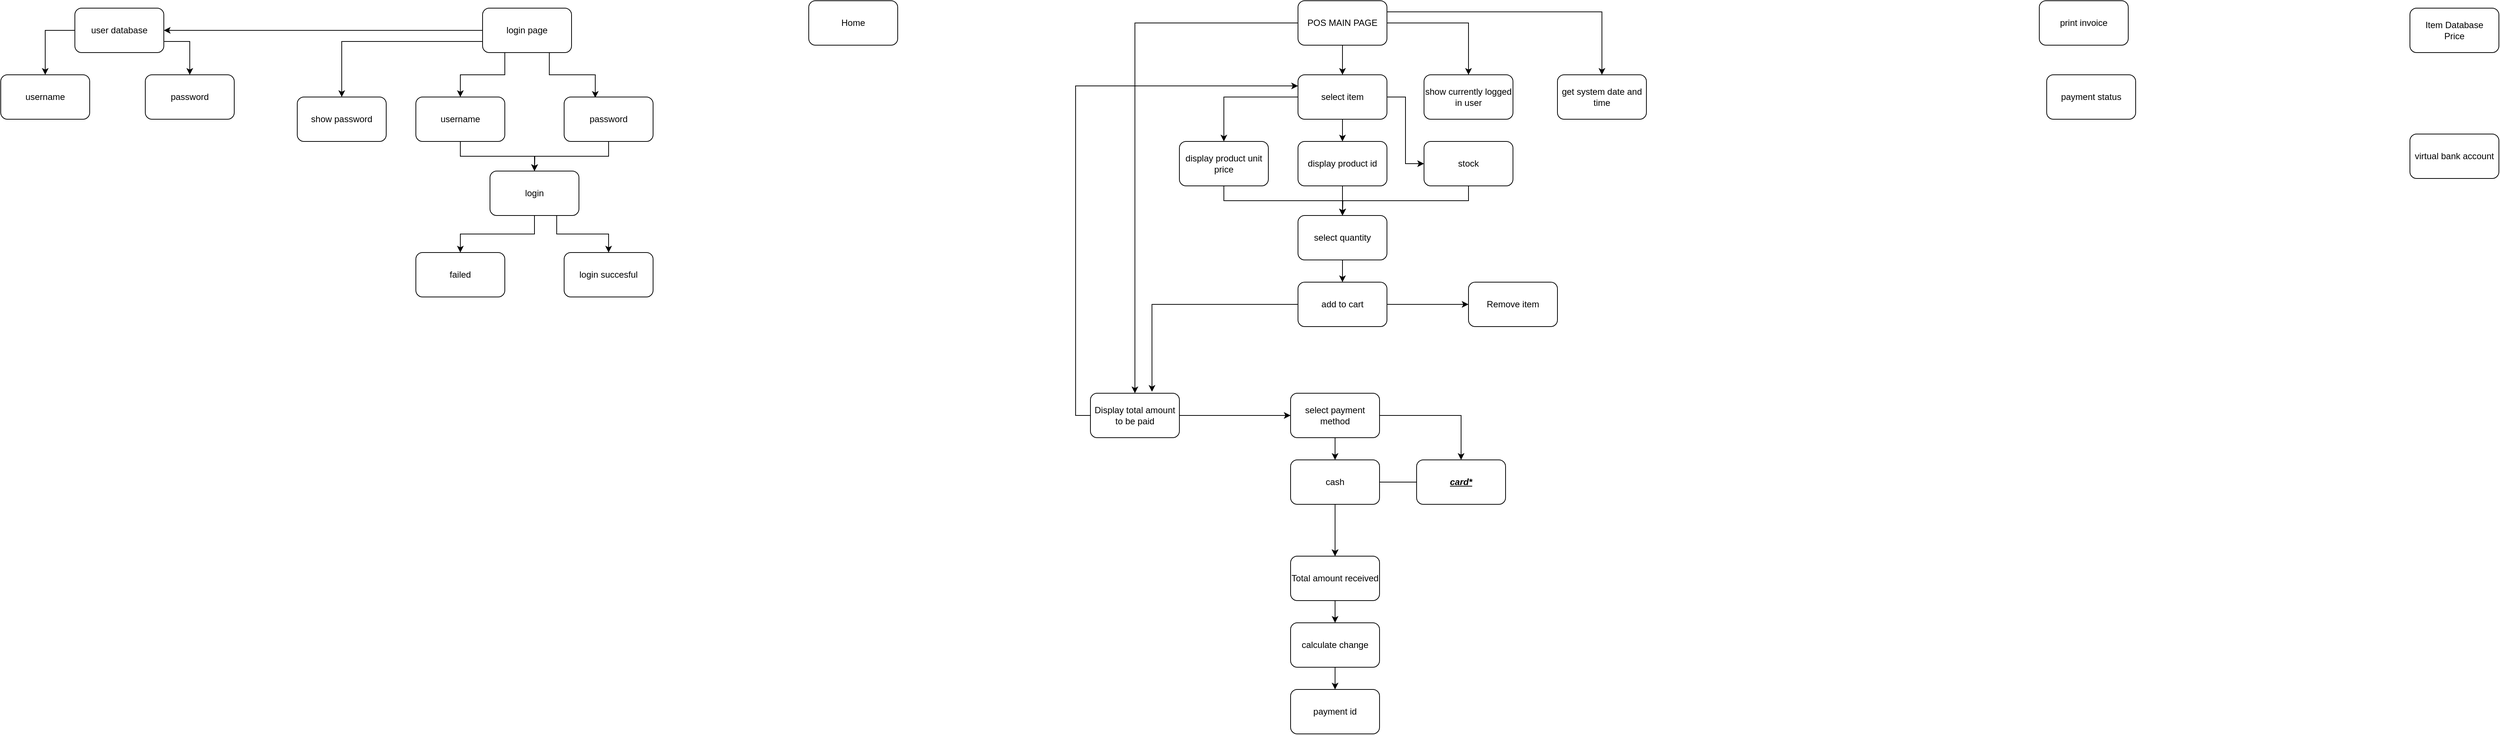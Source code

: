 <mxfile version="20.2.2" type="device"><diagram id="CdCC9yyUgJ3IXufEPw0y" name="Page-1"><mxGraphModel dx="2272" dy="762" grid="1" gridSize="10" guides="1" tooltips="1" connect="1" arrows="1" fold="1" page="1" pageScale="1" pageWidth="850" pageHeight="1100" math="0" shadow="0"><root><mxCell id="0"/><mxCell id="1" parent="0"/><mxCell id="w8k1LxhsMc0PEkNSHY4u-60" style="edgeStyle=orthogonalEdgeStyle;rounded=0;orthogonalLoop=1;jettySize=auto;html=1;exitX=0;exitY=0.5;exitDx=0;exitDy=0;" edge="1" parent="1" source="w8k1LxhsMc0PEkNSHY4u-1" target="w8k1LxhsMc0PEkNSHY4u-3"><mxGeometry relative="1" as="geometry"/></mxCell><mxCell id="w8k1LxhsMc0PEkNSHY4u-65" style="edgeStyle=orthogonalEdgeStyle;rounded=0;orthogonalLoop=1;jettySize=auto;html=1;exitX=0.25;exitY=1;exitDx=0;exitDy=0;" edge="1" parent="1" source="w8k1LxhsMc0PEkNSHY4u-1" target="w8k1LxhsMc0PEkNSHY4u-7"><mxGeometry relative="1" as="geometry"/></mxCell><mxCell id="w8k1LxhsMc0PEkNSHY4u-66" style="edgeStyle=orthogonalEdgeStyle;rounded=0;orthogonalLoop=1;jettySize=auto;html=1;exitX=0.75;exitY=1;exitDx=0;exitDy=0;entryX=0.35;entryY=0.017;entryDx=0;entryDy=0;entryPerimeter=0;" edge="1" parent="1" source="w8k1LxhsMc0PEkNSHY4u-1" target="w8k1LxhsMc0PEkNSHY4u-8"><mxGeometry relative="1" as="geometry"/></mxCell><mxCell id="w8k1LxhsMc0PEkNSHY4u-80" style="edgeStyle=orthogonalEdgeStyle;rounded=0;orthogonalLoop=1;jettySize=auto;html=1;exitX=0;exitY=0.75;exitDx=0;exitDy=0;" edge="1" parent="1" source="w8k1LxhsMc0PEkNSHY4u-1" target="w8k1LxhsMc0PEkNSHY4u-77"><mxGeometry relative="1" as="geometry"/></mxCell><mxCell id="w8k1LxhsMc0PEkNSHY4u-1" value="login page" style="rounded=1;whiteSpace=wrap;html=1;" vertex="1" parent="1"><mxGeometry x="-30" y="30" width="120" height="60" as="geometry"/></mxCell><mxCell id="w8k1LxhsMc0PEkNSHY4u-2" value="Item Database&lt;br&gt;Price" style="rounded=1;whiteSpace=wrap;html=1;" vertex="1" parent="1"><mxGeometry x="2570" y="30" width="120" height="60" as="geometry"/></mxCell><mxCell id="w8k1LxhsMc0PEkNSHY4u-63" style="edgeStyle=orthogonalEdgeStyle;rounded=0;orthogonalLoop=1;jettySize=auto;html=1;exitX=0;exitY=0.5;exitDx=0;exitDy=0;" edge="1" parent="1" source="w8k1LxhsMc0PEkNSHY4u-3" target="w8k1LxhsMc0PEkNSHY4u-61"><mxGeometry relative="1" as="geometry"/></mxCell><mxCell id="w8k1LxhsMc0PEkNSHY4u-64" style="edgeStyle=orthogonalEdgeStyle;rounded=0;orthogonalLoop=1;jettySize=auto;html=1;exitX=1;exitY=0.75;exitDx=0;exitDy=0;" edge="1" parent="1" source="w8k1LxhsMc0PEkNSHY4u-3" target="w8k1LxhsMc0PEkNSHY4u-62"><mxGeometry relative="1" as="geometry"/></mxCell><mxCell id="w8k1LxhsMc0PEkNSHY4u-3" value="user database" style="rounded=1;whiteSpace=wrap;html=1;" vertex="1" parent="1"><mxGeometry x="-580" y="30" width="120" height="60" as="geometry"/></mxCell><mxCell id="w8k1LxhsMc0PEkNSHY4u-5" value="Home" style="rounded=1;whiteSpace=wrap;html=1;" vertex="1" parent="1"><mxGeometry x="410" y="20" width="120" height="60" as="geometry"/></mxCell><mxCell id="w8k1LxhsMc0PEkNSHY4u-28" style="edgeStyle=orthogonalEdgeStyle;rounded=0;orthogonalLoop=1;jettySize=auto;html=1;" edge="1" parent="1" source="w8k1LxhsMc0PEkNSHY4u-6" target="w8k1LxhsMc0PEkNSHY4u-14"><mxGeometry relative="1" as="geometry"/></mxCell><mxCell id="w8k1LxhsMc0PEkNSHY4u-29" style="edgeStyle=orthogonalEdgeStyle;rounded=0;orthogonalLoop=1;jettySize=auto;html=1;" edge="1" parent="1" source="w8k1LxhsMc0PEkNSHY4u-6" target="w8k1LxhsMc0PEkNSHY4u-19"><mxGeometry relative="1" as="geometry"/></mxCell><mxCell id="w8k1LxhsMc0PEkNSHY4u-43" style="edgeStyle=orthogonalEdgeStyle;rounded=0;orthogonalLoop=1;jettySize=auto;html=1;exitX=0;exitY=0.5;exitDx=0;exitDy=0;entryX=0.5;entryY=0;entryDx=0;entryDy=0;" edge="1" parent="1" source="w8k1LxhsMc0PEkNSHY4u-6" target="w8k1LxhsMc0PEkNSHY4u-11"><mxGeometry relative="1" as="geometry"/></mxCell><mxCell id="w8k1LxhsMc0PEkNSHY4u-47" style="edgeStyle=orthogonalEdgeStyle;rounded=0;orthogonalLoop=1;jettySize=auto;html=1;exitX=1;exitY=0.25;exitDx=0;exitDy=0;entryX=0.5;entryY=0;entryDx=0;entryDy=0;" edge="1" parent="1" source="w8k1LxhsMc0PEkNSHY4u-6" target="w8k1LxhsMc0PEkNSHY4u-20"><mxGeometry relative="1" as="geometry"/></mxCell><mxCell id="w8k1LxhsMc0PEkNSHY4u-6" value="POS MAIN PAGE" style="rounded=1;whiteSpace=wrap;html=1;" vertex="1" parent="1"><mxGeometry x="1070" y="20" width="120" height="60" as="geometry"/></mxCell><mxCell id="w8k1LxhsMc0PEkNSHY4u-73" style="edgeStyle=orthogonalEdgeStyle;rounded=0;orthogonalLoop=1;jettySize=auto;html=1;exitX=0.5;exitY=1;exitDx=0;exitDy=0;" edge="1" parent="1" source="w8k1LxhsMc0PEkNSHY4u-7" target="w8k1LxhsMc0PEkNSHY4u-72"><mxGeometry relative="1" as="geometry"/></mxCell><mxCell id="w8k1LxhsMc0PEkNSHY4u-7" value="username" style="rounded=1;whiteSpace=wrap;html=1;" vertex="1" parent="1"><mxGeometry x="-120" y="150" width="120" height="60" as="geometry"/></mxCell><mxCell id="w8k1LxhsMc0PEkNSHY4u-74" style="edgeStyle=orthogonalEdgeStyle;rounded=0;orthogonalLoop=1;jettySize=auto;html=1;exitX=0.5;exitY=1;exitDx=0;exitDy=0;" edge="1" parent="1" source="w8k1LxhsMc0PEkNSHY4u-8"><mxGeometry relative="1" as="geometry"><mxPoint x="40" y="250" as="targetPoint"/></mxGeometry></mxCell><mxCell id="w8k1LxhsMc0PEkNSHY4u-8" value="password" style="rounded=1;whiteSpace=wrap;html=1;" vertex="1" parent="1"><mxGeometry x="80" y="150" width="120" height="60" as="geometry"/></mxCell><mxCell id="w8k1LxhsMc0PEkNSHY4u-49" style="edgeStyle=orthogonalEdgeStyle;rounded=0;orthogonalLoop=1;jettySize=auto;html=1;exitX=1;exitY=0.5;exitDx=0;exitDy=0;entryX=0;entryY=0.5;entryDx=0;entryDy=0;" edge="1" parent="1" source="w8k1LxhsMc0PEkNSHY4u-11" target="w8k1LxhsMc0PEkNSHY4u-48"><mxGeometry relative="1" as="geometry"/></mxCell><mxCell id="w8k1LxhsMc0PEkNSHY4u-59" style="edgeStyle=orthogonalEdgeStyle;rounded=0;orthogonalLoop=1;jettySize=auto;html=1;exitX=0;exitY=0.5;exitDx=0;exitDy=0;entryX=0;entryY=0.25;entryDx=0;entryDy=0;" edge="1" parent="1" source="w8k1LxhsMc0PEkNSHY4u-11" target="w8k1LxhsMc0PEkNSHY4u-14"><mxGeometry relative="1" as="geometry"/></mxCell><mxCell id="w8k1LxhsMc0PEkNSHY4u-11" value="Display total amount to be paid" style="rounded=1;whiteSpace=wrap;html=1;" vertex="1" parent="1"><mxGeometry x="790" y="550" width="120" height="60" as="geometry"/></mxCell><mxCell id="w8k1LxhsMc0PEkNSHY4u-12" value="print invoice" style="rounded=1;whiteSpace=wrap;html=1;" vertex="1" parent="1"><mxGeometry x="2070" y="20" width="120" height="60" as="geometry"/></mxCell><mxCell id="w8k1LxhsMc0PEkNSHY4u-13" value="Remove item" style="rounded=1;whiteSpace=wrap;html=1;" vertex="1" parent="1"><mxGeometry x="1300" y="400" width="120" height="60" as="geometry"/></mxCell><mxCell id="w8k1LxhsMc0PEkNSHY4u-30" style="edgeStyle=orthogonalEdgeStyle;rounded=0;orthogonalLoop=1;jettySize=auto;html=1;exitX=0.5;exitY=1;exitDx=0;exitDy=0;" edge="1" parent="1" source="w8k1LxhsMc0PEkNSHY4u-14" target="w8k1LxhsMc0PEkNSHY4u-22"><mxGeometry relative="1" as="geometry"/></mxCell><mxCell id="w8k1LxhsMc0PEkNSHY4u-31" style="edgeStyle=orthogonalEdgeStyle;rounded=0;orthogonalLoop=1;jettySize=auto;html=1;exitX=0;exitY=0.5;exitDx=0;exitDy=0;entryX=0.5;entryY=0;entryDx=0;entryDy=0;" edge="1" parent="1" source="w8k1LxhsMc0PEkNSHY4u-14" target="w8k1LxhsMc0PEkNSHY4u-23"><mxGeometry relative="1" as="geometry"/></mxCell><mxCell id="w8k1LxhsMc0PEkNSHY4u-33" style="edgeStyle=orthogonalEdgeStyle;rounded=0;orthogonalLoop=1;jettySize=auto;html=1;exitX=1;exitY=0.5;exitDx=0;exitDy=0;entryX=0;entryY=0.5;entryDx=0;entryDy=0;" edge="1" parent="1" source="w8k1LxhsMc0PEkNSHY4u-14" target="w8k1LxhsMc0PEkNSHY4u-32"><mxGeometry relative="1" as="geometry"/></mxCell><mxCell id="w8k1LxhsMc0PEkNSHY4u-14" value="select item" style="rounded=1;whiteSpace=wrap;html=1;" vertex="1" parent="1"><mxGeometry x="1070" y="120" width="120" height="60" as="geometry"/></mxCell><mxCell id="w8k1LxhsMc0PEkNSHY4u-58" style="edgeStyle=orthogonalEdgeStyle;rounded=0;orthogonalLoop=1;jettySize=auto;html=1;exitX=0.5;exitY=1;exitDx=0;exitDy=0;" edge="1" parent="1" source="w8k1LxhsMc0PEkNSHY4u-15" target="w8k1LxhsMc0PEkNSHY4u-25"><mxGeometry relative="1" as="geometry"/></mxCell><mxCell id="w8k1LxhsMc0PEkNSHY4u-15" value="calculate change" style="rounded=1;whiteSpace=wrap;html=1;" vertex="1" parent="1"><mxGeometry x="1060" y="860" width="120" height="60" as="geometry"/></mxCell><mxCell id="w8k1LxhsMc0PEkNSHY4u-57" style="edgeStyle=orthogonalEdgeStyle;rounded=0;orthogonalLoop=1;jettySize=auto;html=1;exitX=0.5;exitY=1;exitDx=0;exitDy=0;" edge="1" parent="1" source="w8k1LxhsMc0PEkNSHY4u-16" target="w8k1LxhsMc0PEkNSHY4u-15"><mxGeometry relative="1" as="geometry"/></mxCell><mxCell id="w8k1LxhsMc0PEkNSHY4u-16" value="Total amount received" style="rounded=1;whiteSpace=wrap;html=1;" vertex="1" parent="1"><mxGeometry x="1060" y="770" width="120" height="60" as="geometry"/></mxCell><mxCell id="w8k1LxhsMc0PEkNSHY4u-17" value="payment status" style="rounded=1;whiteSpace=wrap;html=1;" vertex="1" parent="1"><mxGeometry x="2080" y="120" width="120" height="60" as="geometry"/></mxCell><mxCell id="w8k1LxhsMc0PEkNSHY4u-18" value="virtual bank account" style="rounded=1;whiteSpace=wrap;html=1;" vertex="1" parent="1"><mxGeometry x="2570" y="200" width="120" height="60" as="geometry"/></mxCell><mxCell id="w8k1LxhsMc0PEkNSHY4u-19" value="show currently logged in user" style="rounded=1;whiteSpace=wrap;html=1;" vertex="1" parent="1"><mxGeometry x="1240" y="120" width="120" height="60" as="geometry"/></mxCell><mxCell id="w8k1LxhsMc0PEkNSHY4u-20" value="get system date and time" style="rounded=1;whiteSpace=wrap;html=1;" vertex="1" parent="1"><mxGeometry x="1420" y="120" width="120" height="60" as="geometry"/></mxCell><mxCell id="w8k1LxhsMc0PEkNSHY4u-36" style="edgeStyle=orthogonalEdgeStyle;rounded=0;orthogonalLoop=1;jettySize=auto;html=1;exitX=0.5;exitY=1;exitDx=0;exitDy=0;" edge="1" parent="1" source="w8k1LxhsMc0PEkNSHY4u-22"><mxGeometry relative="1" as="geometry"><mxPoint x="1130" y="310" as="targetPoint"/></mxGeometry></mxCell><mxCell id="w8k1LxhsMc0PEkNSHY4u-22" value="display product id" style="rounded=1;whiteSpace=wrap;html=1;" vertex="1" parent="1"><mxGeometry x="1070" y="210" width="120" height="60" as="geometry"/></mxCell><mxCell id="w8k1LxhsMc0PEkNSHY4u-35" style="edgeStyle=orthogonalEdgeStyle;rounded=0;orthogonalLoop=1;jettySize=auto;html=1;exitX=0.5;exitY=1;exitDx=0;exitDy=0;entryX=0.5;entryY=0;entryDx=0;entryDy=0;" edge="1" parent="1" source="w8k1LxhsMc0PEkNSHY4u-23" target="w8k1LxhsMc0PEkNSHY4u-34"><mxGeometry relative="1" as="geometry"/></mxCell><mxCell id="w8k1LxhsMc0PEkNSHY4u-23" value="display product unit price" style="rounded=1;whiteSpace=wrap;html=1;" vertex="1" parent="1"><mxGeometry x="910" y="210" width="120" height="60" as="geometry"/></mxCell><mxCell id="w8k1LxhsMc0PEkNSHY4u-45" style="edgeStyle=orthogonalEdgeStyle;rounded=0;orthogonalLoop=1;jettySize=auto;html=1;exitX=0;exitY=0.5;exitDx=0;exitDy=0;entryX=0.692;entryY=-0.033;entryDx=0;entryDy=0;entryPerimeter=0;" edge="1" parent="1" source="w8k1LxhsMc0PEkNSHY4u-24" target="w8k1LxhsMc0PEkNSHY4u-11"><mxGeometry relative="1" as="geometry"/></mxCell><mxCell id="w8k1LxhsMc0PEkNSHY4u-46" style="edgeStyle=orthogonalEdgeStyle;rounded=0;orthogonalLoop=1;jettySize=auto;html=1;exitX=1;exitY=0.5;exitDx=0;exitDy=0;entryX=0;entryY=0.5;entryDx=0;entryDy=0;" edge="1" parent="1" source="w8k1LxhsMc0PEkNSHY4u-24" target="w8k1LxhsMc0PEkNSHY4u-13"><mxGeometry relative="1" as="geometry"/></mxCell><mxCell id="w8k1LxhsMc0PEkNSHY4u-24" value="add to cart" style="rounded=1;whiteSpace=wrap;html=1;" vertex="1" parent="1"><mxGeometry x="1070" y="400" width="120" height="60" as="geometry"/></mxCell><mxCell id="w8k1LxhsMc0PEkNSHY4u-25" value="payment id" style="rounded=1;whiteSpace=wrap;html=1;" vertex="1" parent="1"><mxGeometry x="1060" y="950" width="120" height="60" as="geometry"/></mxCell><mxCell id="w8k1LxhsMc0PEkNSHY4u-37" style="edgeStyle=orthogonalEdgeStyle;rounded=0;orthogonalLoop=1;jettySize=auto;html=1;exitX=0.5;exitY=1;exitDx=0;exitDy=0;" edge="1" parent="1" source="w8k1LxhsMc0PEkNSHY4u-32"><mxGeometry relative="1" as="geometry"><mxPoint x="1130" y="310" as="targetPoint"/></mxGeometry></mxCell><mxCell id="w8k1LxhsMc0PEkNSHY4u-32" value="stock" style="rounded=1;whiteSpace=wrap;html=1;" vertex="1" parent="1"><mxGeometry x="1240" y="210" width="120" height="60" as="geometry"/></mxCell><mxCell id="w8k1LxhsMc0PEkNSHY4u-38" style="edgeStyle=orthogonalEdgeStyle;rounded=0;orthogonalLoop=1;jettySize=auto;html=1;exitX=0.5;exitY=1;exitDx=0;exitDy=0;entryX=0.5;entryY=0;entryDx=0;entryDy=0;" edge="1" parent="1" source="w8k1LxhsMc0PEkNSHY4u-34" target="w8k1LxhsMc0PEkNSHY4u-24"><mxGeometry relative="1" as="geometry"/></mxCell><mxCell id="w8k1LxhsMc0PEkNSHY4u-34" value="select quantity" style="rounded=1;whiteSpace=wrap;html=1;" vertex="1" parent="1"><mxGeometry x="1070" y="310" width="120" height="60" as="geometry"/></mxCell><mxCell id="w8k1LxhsMc0PEkNSHY4u-52" value="" style="edgeStyle=orthogonalEdgeStyle;rounded=0;orthogonalLoop=1;jettySize=auto;html=1;" edge="1" parent="1" source="w8k1LxhsMc0PEkNSHY4u-48" target="w8k1LxhsMc0PEkNSHY4u-51"><mxGeometry relative="1" as="geometry"/></mxCell><mxCell id="w8k1LxhsMc0PEkNSHY4u-53" style="edgeStyle=orthogonalEdgeStyle;rounded=0;orthogonalLoop=1;jettySize=auto;html=1;exitX=1;exitY=0.5;exitDx=0;exitDy=0;" edge="1" parent="1" source="w8k1LxhsMc0PEkNSHY4u-48" target="w8k1LxhsMc0PEkNSHY4u-50"><mxGeometry relative="1" as="geometry"/></mxCell><mxCell id="w8k1LxhsMc0PEkNSHY4u-48" value="select payment method" style="rounded=1;whiteSpace=wrap;html=1;" vertex="1" parent="1"><mxGeometry x="1060" y="550" width="120" height="60" as="geometry"/></mxCell><mxCell id="w8k1LxhsMc0PEkNSHY4u-55" style="edgeStyle=orthogonalEdgeStyle;rounded=0;orthogonalLoop=1;jettySize=auto;html=1;" edge="1" parent="1" source="w8k1LxhsMc0PEkNSHY4u-50" target="w8k1LxhsMc0PEkNSHY4u-16"><mxGeometry relative="1" as="geometry"/></mxCell><mxCell id="w8k1LxhsMc0PEkNSHY4u-50" value="&lt;b&gt;&lt;i&gt;&lt;u&gt;card*&lt;/u&gt;&lt;/i&gt;&lt;/b&gt;" style="rounded=1;whiteSpace=wrap;html=1;" vertex="1" parent="1"><mxGeometry x="1230" y="640" width="120" height="60" as="geometry"/></mxCell><mxCell id="w8k1LxhsMc0PEkNSHY4u-54" style="edgeStyle=orthogonalEdgeStyle;rounded=0;orthogonalLoop=1;jettySize=auto;html=1;exitX=0.5;exitY=1;exitDx=0;exitDy=0;" edge="1" parent="1" source="w8k1LxhsMc0PEkNSHY4u-51" target="w8k1LxhsMc0PEkNSHY4u-16"><mxGeometry relative="1" as="geometry"/></mxCell><mxCell id="w8k1LxhsMc0PEkNSHY4u-51" value="cash" style="rounded=1;whiteSpace=wrap;html=1;" vertex="1" parent="1"><mxGeometry x="1060" y="640" width="120" height="60" as="geometry"/></mxCell><mxCell id="w8k1LxhsMc0PEkNSHY4u-61" value="username" style="rounded=1;whiteSpace=wrap;html=1;" vertex="1" parent="1"><mxGeometry x="-680" y="120" width="120" height="60" as="geometry"/></mxCell><mxCell id="w8k1LxhsMc0PEkNSHY4u-62" value="password" style="rounded=1;whiteSpace=wrap;html=1;" vertex="1" parent="1"><mxGeometry x="-485" y="120" width="120" height="60" as="geometry"/></mxCell><mxCell id="w8k1LxhsMc0PEkNSHY4u-68" value="login succesful" style="rounded=1;whiteSpace=wrap;html=1;" vertex="1" parent="1"><mxGeometry x="80" y="360" width="120" height="60" as="geometry"/></mxCell><mxCell id="w8k1LxhsMc0PEkNSHY4u-69" value="failed" style="rounded=1;whiteSpace=wrap;html=1;" vertex="1" parent="1"><mxGeometry x="-120" y="360" width="120" height="60" as="geometry"/></mxCell><mxCell id="w8k1LxhsMc0PEkNSHY4u-75" style="edgeStyle=orthogonalEdgeStyle;rounded=0;orthogonalLoop=1;jettySize=auto;html=1;exitX=0.5;exitY=1;exitDx=0;exitDy=0;entryX=0.5;entryY=0;entryDx=0;entryDy=0;" edge="1" parent="1" source="w8k1LxhsMc0PEkNSHY4u-72" target="w8k1LxhsMc0PEkNSHY4u-69"><mxGeometry relative="1" as="geometry"/></mxCell><mxCell id="w8k1LxhsMc0PEkNSHY4u-76" style="edgeStyle=orthogonalEdgeStyle;rounded=0;orthogonalLoop=1;jettySize=auto;html=1;exitX=0.75;exitY=1;exitDx=0;exitDy=0;" edge="1" parent="1" source="w8k1LxhsMc0PEkNSHY4u-72" target="w8k1LxhsMc0PEkNSHY4u-68"><mxGeometry relative="1" as="geometry"/></mxCell><mxCell id="w8k1LxhsMc0PEkNSHY4u-72" value="login" style="rounded=1;whiteSpace=wrap;html=1;" vertex="1" parent="1"><mxGeometry x="-20" y="250" width="120" height="60" as="geometry"/></mxCell><mxCell id="w8k1LxhsMc0PEkNSHY4u-77" value="show password" style="rounded=1;whiteSpace=wrap;html=1;" vertex="1" parent="1"><mxGeometry x="-280" y="150" width="120" height="60" as="geometry"/></mxCell></root></mxGraphModel></diagram></mxfile>